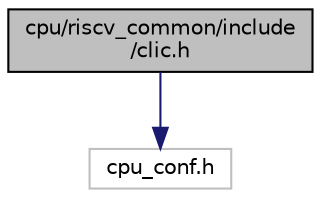 digraph "cpu/riscv_common/include/clic.h"
{
 // LATEX_PDF_SIZE
  edge [fontname="Helvetica",fontsize="10",labelfontname="Helvetica",labelfontsize="10"];
  node [fontname="Helvetica",fontsize="10",shape=record];
  Node1 [label="cpu/riscv_common/include\l/clic.h",height=0.2,width=0.4,color="black", fillcolor="grey75", style="filled", fontcolor="black",tooltip="RISCV CLIC interrupt controller definitions."];
  Node1 -> Node2 [color="midnightblue",fontsize="10",style="solid",fontname="Helvetica"];
  Node2 [label="cpu_conf.h",height=0.2,width=0.4,color="grey75", fillcolor="white", style="filled",tooltip=" "];
}

